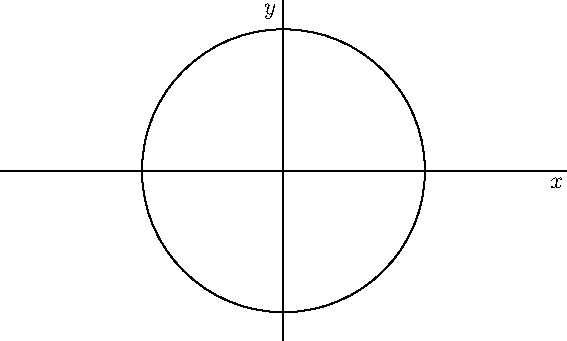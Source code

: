 size(10cm,0);

import graph;

xaxis("$x$");
yaxis("$y$");

draw(unitcircle);
draw((-2,0)--(2,0));
draw((0,-1.2)--(0,1.2));
